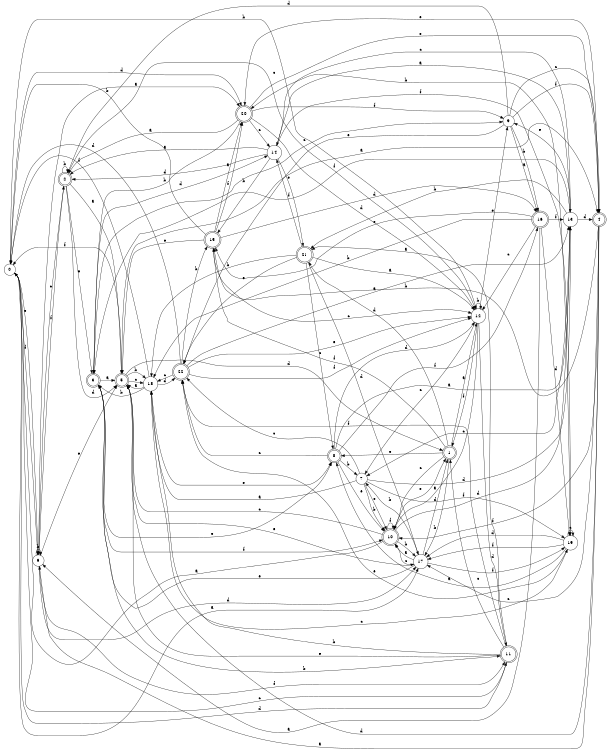 digraph n19_6 {
__start0 [label="" shape="none"];

rankdir=LR;
size="8,5";

s0 [style="filled", color="black", fillcolor="white" shape="circle", label="0"];
s1 [style="rounded,filled", color="black", fillcolor="white" shape="doublecircle", label="1"];
s2 [style="rounded,filled", color="black", fillcolor="white" shape="doublecircle", label="2"];
s3 [style="rounded,filled", color="black", fillcolor="white" shape="doublecircle", label="3"];
s4 [style="rounded,filled", color="black", fillcolor="white" shape="doublecircle", label="4"];
s5 [style="rounded,filled", color="black", fillcolor="white" shape="doublecircle", label="5"];
s6 [style="filled", color="black", fillcolor="white" shape="circle", label="6"];
s7 [style="filled", color="black", fillcolor="white" shape="circle", label="7"];
s8 [style="rounded,filled", color="black", fillcolor="white" shape="doublecircle", label="8"];
s9 [style="filled", color="black", fillcolor="white" shape="circle", label="9"];
s10 [style="rounded,filled", color="black", fillcolor="white" shape="doublecircle", label="10"];
s11 [style="rounded,filled", color="black", fillcolor="white" shape="doublecircle", label="11"];
s12 [style="filled", color="black", fillcolor="white" shape="circle", label="12"];
s13 [style="filled", color="black", fillcolor="white" shape="circle", label="13"];
s14 [style="filled", color="black", fillcolor="white" shape="circle", label="14"];
s15 [style="rounded,filled", color="black", fillcolor="white" shape="doublecircle", label="15"];
s16 [style="rounded,filled", color="black", fillcolor="white" shape="doublecircle", label="16"];
s17 [style="filled", color="black", fillcolor="white" shape="circle", label="17"];
s18 [style="filled", color="black", fillcolor="white" shape="circle", label="18"];
s19 [style="filled", color="black", fillcolor="white" shape="circle", label="19"];
s20 [style="rounded,filled", color="black", fillcolor="white" shape="doublecircle", label="20"];
s21 [style="rounded,filled", color="black", fillcolor="white" shape="doublecircle", label="21"];
s22 [style="rounded,filled", color="black", fillcolor="white" shape="doublecircle", label="22"];
s0 -> s17 [label="a"];
s0 -> s12 [label="b"];
s0 -> s11 [label="c"];
s0 -> s20 [label="d"];
s0 -> s6 [label="e"];
s0 -> s6 [label="f"];
s1 -> s12 [label="a"];
s1 -> s17 [label="b"];
s1 -> s10 [label="c"];
s1 -> s21 [label="d"];
s1 -> s8 [label="e"];
s1 -> s15 [label="f"];
s2 -> s5 [label="a"];
s2 -> s2 [label="b"];
s2 -> s12 [label="c"];
s2 -> s5 [label="d"];
s2 -> s3 [label="e"];
s2 -> s6 [label="f"];
s3 -> s5 [label="a"];
s3 -> s11 [label="b"];
s3 -> s9 [label="c"];
s3 -> s14 [label="d"];
s3 -> s8 [label="e"];
s3 -> s10 [label="f"];
s4 -> s6 [label="a"];
s4 -> s15 [label="b"];
s4 -> s17 [label="c"];
s4 -> s5 [label="d"];
s4 -> s20 [label="e"];
s4 -> s10 [label="f"];
s5 -> s4 [label="a"];
s5 -> s18 [label="b"];
s5 -> s18 [label="c"];
s5 -> s1 [label="d"];
s5 -> s17 [label="e"];
s5 -> s0 [label="f"];
s6 -> s20 [label="a"];
s6 -> s6 [label="b"];
s6 -> s2 [label="c"];
s6 -> s17 [label="d"];
s6 -> s5 [label="e"];
s6 -> s11 [label="f"];
s7 -> s18 [label="a"];
s7 -> s10 [label="b"];
s7 -> s22 [label="c"];
s7 -> s13 [label="d"];
s7 -> s10 [label="e"];
s7 -> s19 [label="f"];
s8 -> s13 [label="a"];
s8 -> s7 [label="b"];
s8 -> s22 [label="c"];
s8 -> s12 [label="d"];
s8 -> s10 [label="e"];
s8 -> s16 [label="f"];
s9 -> s16 [label="a"];
s9 -> s16 [label="b"];
s9 -> s4 [label="c"];
s9 -> s2 [label="d"];
s9 -> s22 [label="e"];
s9 -> s4 [label="f"];
s10 -> s0 [label="a"];
s10 -> s17 [label="b"];
s10 -> s5 [label="c"];
s10 -> s13 [label="d"];
s10 -> s1 [label="e"];
s10 -> s10 [label="f"];
s11 -> s21 [label="a"];
s11 -> s18 [label="b"];
s11 -> s1 [label="c"];
s11 -> s0 [label="d"];
s11 -> s5 [label="e"];
s11 -> s22 [label="f"];
s12 -> s10 [label="a"];
s12 -> s12 [label="b"];
s12 -> s7 [label="c"];
s12 -> s11 [label="d"];
s12 -> s9 [label="e"];
s12 -> s1 [label="f"];
s13 -> s14 [label="a"];
s13 -> s21 [label="b"];
s13 -> s7 [label="c"];
s13 -> s4 [label="d"];
s13 -> s9 [label="e"];
s13 -> s3 [label="f"];
s14 -> s2 [label="a"];
s14 -> s15 [label="b"];
s14 -> s13 [label="c"];
s14 -> s2 [label="d"];
s14 -> s21 [label="e"];
s14 -> s19 [label="f"];
s15 -> s20 [label="a"];
s15 -> s0 [label="b"];
s15 -> s12 [label="c"];
s15 -> s16 [label="d"];
s15 -> s5 [label="e"];
s15 -> s20 [label="f"];
s16 -> s6 [label="a"];
s16 -> s18 [label="b"];
s16 -> s12 [label="c"];
s16 -> s19 [label="d"];
s16 -> s15 [label="e"];
s16 -> s13 [label="f"];
s17 -> s10 [label="a"];
s17 -> s7 [label="b"];
s17 -> s10 [label="c"];
s17 -> s1 [label="d"];
s17 -> s3 [label="e"];
s17 -> s19 [label="f"];
s18 -> s5 [label="a"];
s18 -> s3 [label="b"];
s18 -> s19 [label="c"];
s18 -> s22 [label="d"];
s18 -> s8 [label="e"];
s18 -> s0 [label="f"];
s19 -> s8 [label="a"];
s19 -> s20 [label="b"];
s19 -> s19 [label="c"];
s19 -> s17 [label="d"];
s19 -> s22 [label="e"];
s19 -> s17 [label="f"];
s20 -> s2 [label="a"];
s20 -> s3 [label="b"];
s20 -> s14 [label="c"];
s20 -> s12 [label="d"];
s20 -> s4 [label="e"];
s20 -> s9 [label="f"];
s21 -> s12 [label="a"];
s21 -> s18 [label="b"];
s21 -> s8 [label="c"];
s21 -> s17 [label="d"];
s21 -> s22 [label="e"];
s21 -> s14 [label="f"];
s22 -> s13 [label="a"];
s22 -> s15 [label="b"];
s22 -> s18 [label="c"];
s22 -> s0 [label="d"];
s22 -> s12 [label="e"];
s22 -> s12 [label="f"];

}
